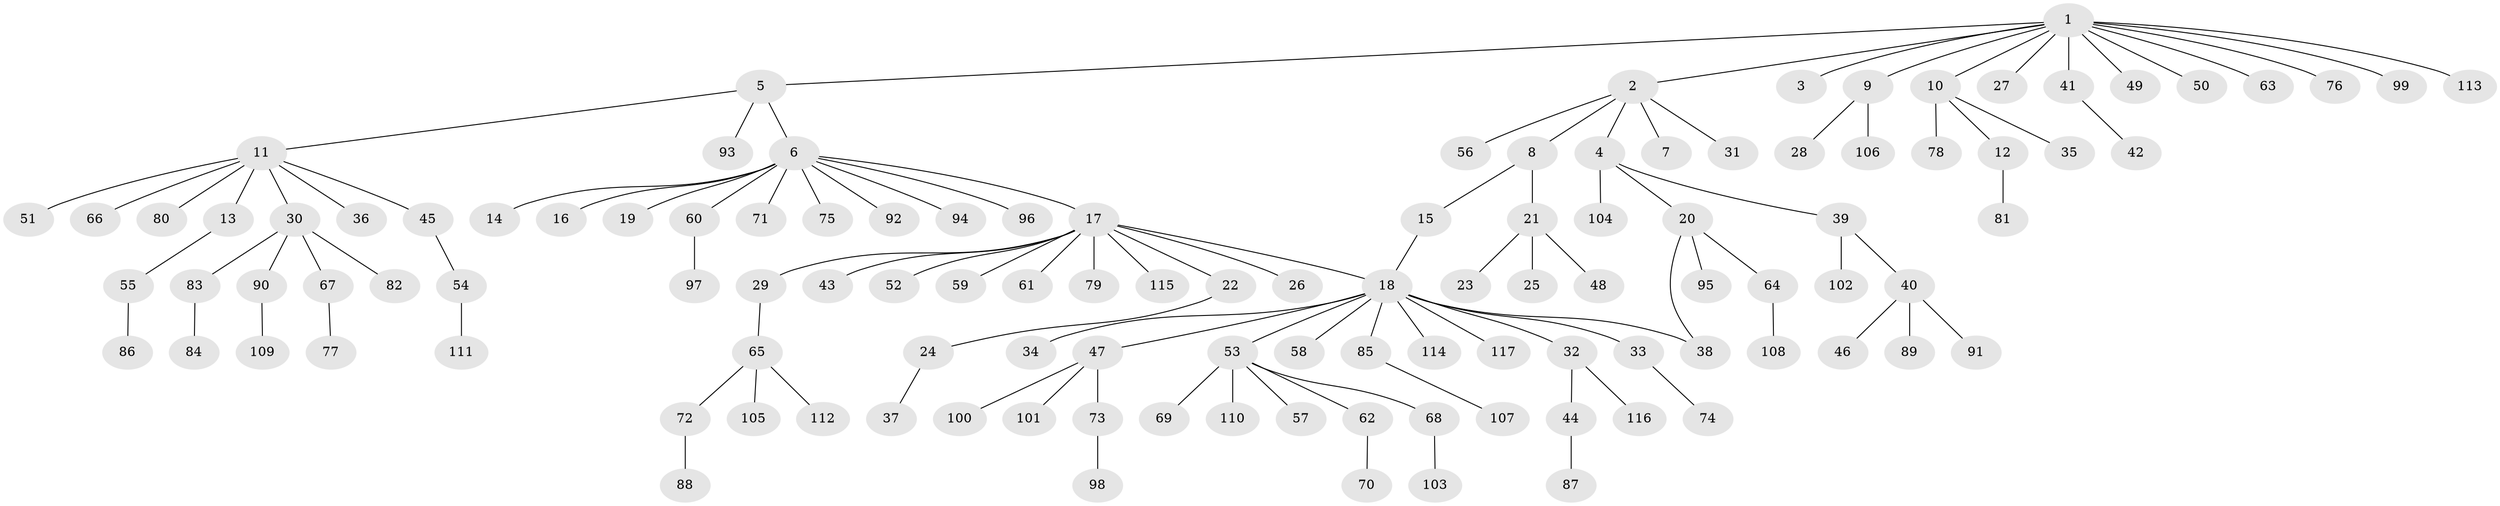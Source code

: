 // Generated by graph-tools (version 1.1) at 2025/01/03/09/25 03:01:45]
// undirected, 117 vertices, 118 edges
graph export_dot {
graph [start="1"]
  node [color=gray90,style=filled];
  1;
  2;
  3;
  4;
  5;
  6;
  7;
  8;
  9;
  10;
  11;
  12;
  13;
  14;
  15;
  16;
  17;
  18;
  19;
  20;
  21;
  22;
  23;
  24;
  25;
  26;
  27;
  28;
  29;
  30;
  31;
  32;
  33;
  34;
  35;
  36;
  37;
  38;
  39;
  40;
  41;
  42;
  43;
  44;
  45;
  46;
  47;
  48;
  49;
  50;
  51;
  52;
  53;
  54;
  55;
  56;
  57;
  58;
  59;
  60;
  61;
  62;
  63;
  64;
  65;
  66;
  67;
  68;
  69;
  70;
  71;
  72;
  73;
  74;
  75;
  76;
  77;
  78;
  79;
  80;
  81;
  82;
  83;
  84;
  85;
  86;
  87;
  88;
  89;
  90;
  91;
  92;
  93;
  94;
  95;
  96;
  97;
  98;
  99;
  100;
  101;
  102;
  103;
  104;
  105;
  106;
  107;
  108;
  109;
  110;
  111;
  112;
  113;
  114;
  115;
  116;
  117;
  1 -- 2;
  1 -- 3;
  1 -- 5;
  1 -- 9;
  1 -- 10;
  1 -- 27;
  1 -- 41;
  1 -- 49;
  1 -- 50;
  1 -- 63;
  1 -- 76;
  1 -- 99;
  1 -- 113;
  2 -- 4;
  2 -- 7;
  2 -- 8;
  2 -- 31;
  2 -- 56;
  4 -- 20;
  4 -- 39;
  4 -- 104;
  5 -- 6;
  5 -- 11;
  5 -- 93;
  6 -- 14;
  6 -- 16;
  6 -- 17;
  6 -- 19;
  6 -- 60;
  6 -- 71;
  6 -- 75;
  6 -- 92;
  6 -- 94;
  6 -- 96;
  8 -- 15;
  8 -- 21;
  9 -- 28;
  9 -- 106;
  10 -- 12;
  10 -- 35;
  10 -- 78;
  11 -- 13;
  11 -- 30;
  11 -- 36;
  11 -- 45;
  11 -- 51;
  11 -- 66;
  11 -- 80;
  12 -- 81;
  13 -- 55;
  15 -- 18;
  17 -- 18;
  17 -- 22;
  17 -- 26;
  17 -- 29;
  17 -- 43;
  17 -- 52;
  17 -- 59;
  17 -- 61;
  17 -- 79;
  17 -- 115;
  18 -- 32;
  18 -- 33;
  18 -- 34;
  18 -- 38;
  18 -- 47;
  18 -- 53;
  18 -- 58;
  18 -- 85;
  18 -- 114;
  18 -- 117;
  20 -- 38;
  20 -- 64;
  20 -- 95;
  21 -- 23;
  21 -- 25;
  21 -- 48;
  22 -- 24;
  24 -- 37;
  29 -- 65;
  30 -- 67;
  30 -- 82;
  30 -- 83;
  30 -- 90;
  32 -- 44;
  32 -- 116;
  33 -- 74;
  39 -- 40;
  39 -- 102;
  40 -- 46;
  40 -- 89;
  40 -- 91;
  41 -- 42;
  44 -- 87;
  45 -- 54;
  47 -- 73;
  47 -- 100;
  47 -- 101;
  53 -- 57;
  53 -- 62;
  53 -- 68;
  53 -- 69;
  53 -- 110;
  54 -- 111;
  55 -- 86;
  60 -- 97;
  62 -- 70;
  64 -- 108;
  65 -- 72;
  65 -- 105;
  65 -- 112;
  67 -- 77;
  68 -- 103;
  72 -- 88;
  73 -- 98;
  83 -- 84;
  85 -- 107;
  90 -- 109;
}
